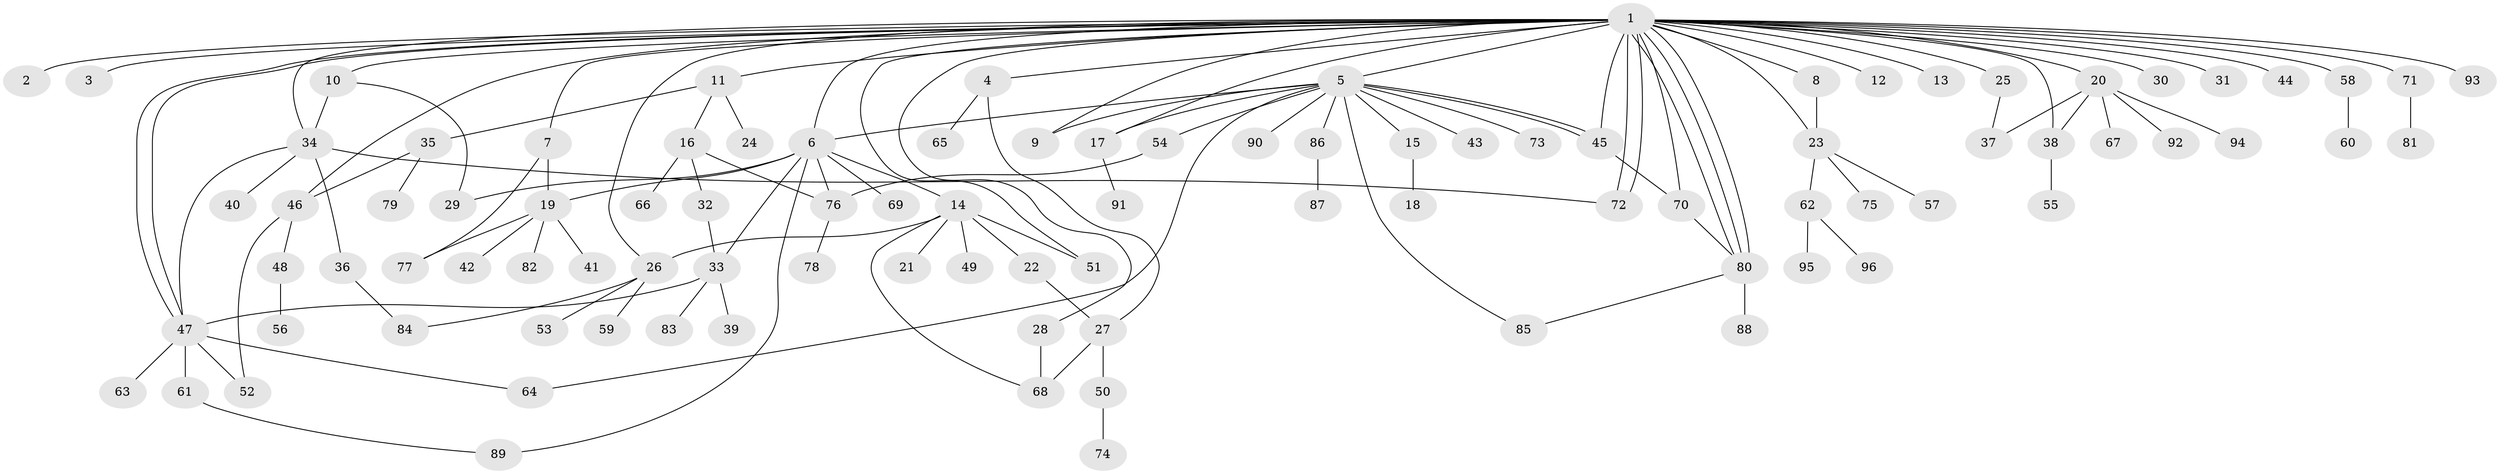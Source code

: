 // coarse degree distribution, {1: 0.7142857142857143, 2: 0.21428571428571427, 17: 0.03571428571428571, 9: 0.03571428571428571}
// Generated by graph-tools (version 1.1) at 2025/51/03/04/25 21:51:15]
// undirected, 96 vertices, 130 edges
graph export_dot {
graph [start="1"]
  node [color=gray90,style=filled];
  1;
  2;
  3;
  4;
  5;
  6;
  7;
  8;
  9;
  10;
  11;
  12;
  13;
  14;
  15;
  16;
  17;
  18;
  19;
  20;
  21;
  22;
  23;
  24;
  25;
  26;
  27;
  28;
  29;
  30;
  31;
  32;
  33;
  34;
  35;
  36;
  37;
  38;
  39;
  40;
  41;
  42;
  43;
  44;
  45;
  46;
  47;
  48;
  49;
  50;
  51;
  52;
  53;
  54;
  55;
  56;
  57;
  58;
  59;
  60;
  61;
  62;
  63;
  64;
  65;
  66;
  67;
  68;
  69;
  70;
  71;
  72;
  73;
  74;
  75;
  76;
  77;
  78;
  79;
  80;
  81;
  82;
  83;
  84;
  85;
  86;
  87;
  88;
  89;
  90;
  91;
  92;
  93;
  94;
  95;
  96;
  1 -- 2;
  1 -- 3;
  1 -- 4;
  1 -- 5;
  1 -- 6;
  1 -- 7;
  1 -- 8;
  1 -- 9;
  1 -- 10;
  1 -- 11;
  1 -- 12;
  1 -- 13;
  1 -- 17;
  1 -- 20;
  1 -- 23;
  1 -- 25;
  1 -- 26;
  1 -- 28;
  1 -- 30;
  1 -- 31;
  1 -- 34;
  1 -- 38;
  1 -- 44;
  1 -- 45;
  1 -- 46;
  1 -- 47;
  1 -- 47;
  1 -- 51;
  1 -- 58;
  1 -- 70;
  1 -- 71;
  1 -- 72;
  1 -- 72;
  1 -- 80;
  1 -- 80;
  1 -- 80;
  1 -- 93;
  4 -- 27;
  4 -- 65;
  5 -- 6;
  5 -- 9;
  5 -- 15;
  5 -- 17;
  5 -- 43;
  5 -- 45;
  5 -- 45;
  5 -- 54;
  5 -- 64;
  5 -- 73;
  5 -- 85;
  5 -- 86;
  5 -- 90;
  6 -- 14;
  6 -- 19;
  6 -- 29;
  6 -- 33;
  6 -- 69;
  6 -- 76;
  6 -- 89;
  7 -- 19;
  7 -- 77;
  8 -- 23;
  10 -- 29;
  10 -- 34;
  11 -- 16;
  11 -- 24;
  11 -- 35;
  14 -- 21;
  14 -- 22;
  14 -- 26;
  14 -- 49;
  14 -- 51;
  14 -- 68;
  15 -- 18;
  16 -- 32;
  16 -- 66;
  16 -- 76;
  17 -- 91;
  19 -- 41;
  19 -- 42;
  19 -- 77;
  19 -- 82;
  20 -- 37;
  20 -- 38;
  20 -- 67;
  20 -- 92;
  20 -- 94;
  22 -- 27;
  23 -- 57;
  23 -- 62;
  23 -- 75;
  25 -- 37;
  26 -- 53;
  26 -- 59;
  26 -- 84;
  27 -- 50;
  27 -- 68;
  28 -- 68;
  32 -- 33;
  33 -- 39;
  33 -- 47;
  33 -- 83;
  34 -- 36;
  34 -- 40;
  34 -- 47;
  34 -- 72;
  35 -- 46;
  35 -- 79;
  36 -- 84;
  38 -- 55;
  45 -- 70;
  46 -- 48;
  46 -- 52;
  47 -- 52;
  47 -- 61;
  47 -- 63;
  47 -- 64;
  48 -- 56;
  50 -- 74;
  54 -- 76;
  58 -- 60;
  61 -- 89;
  62 -- 95;
  62 -- 96;
  70 -- 80;
  71 -- 81;
  76 -- 78;
  80 -- 85;
  80 -- 88;
  86 -- 87;
}
